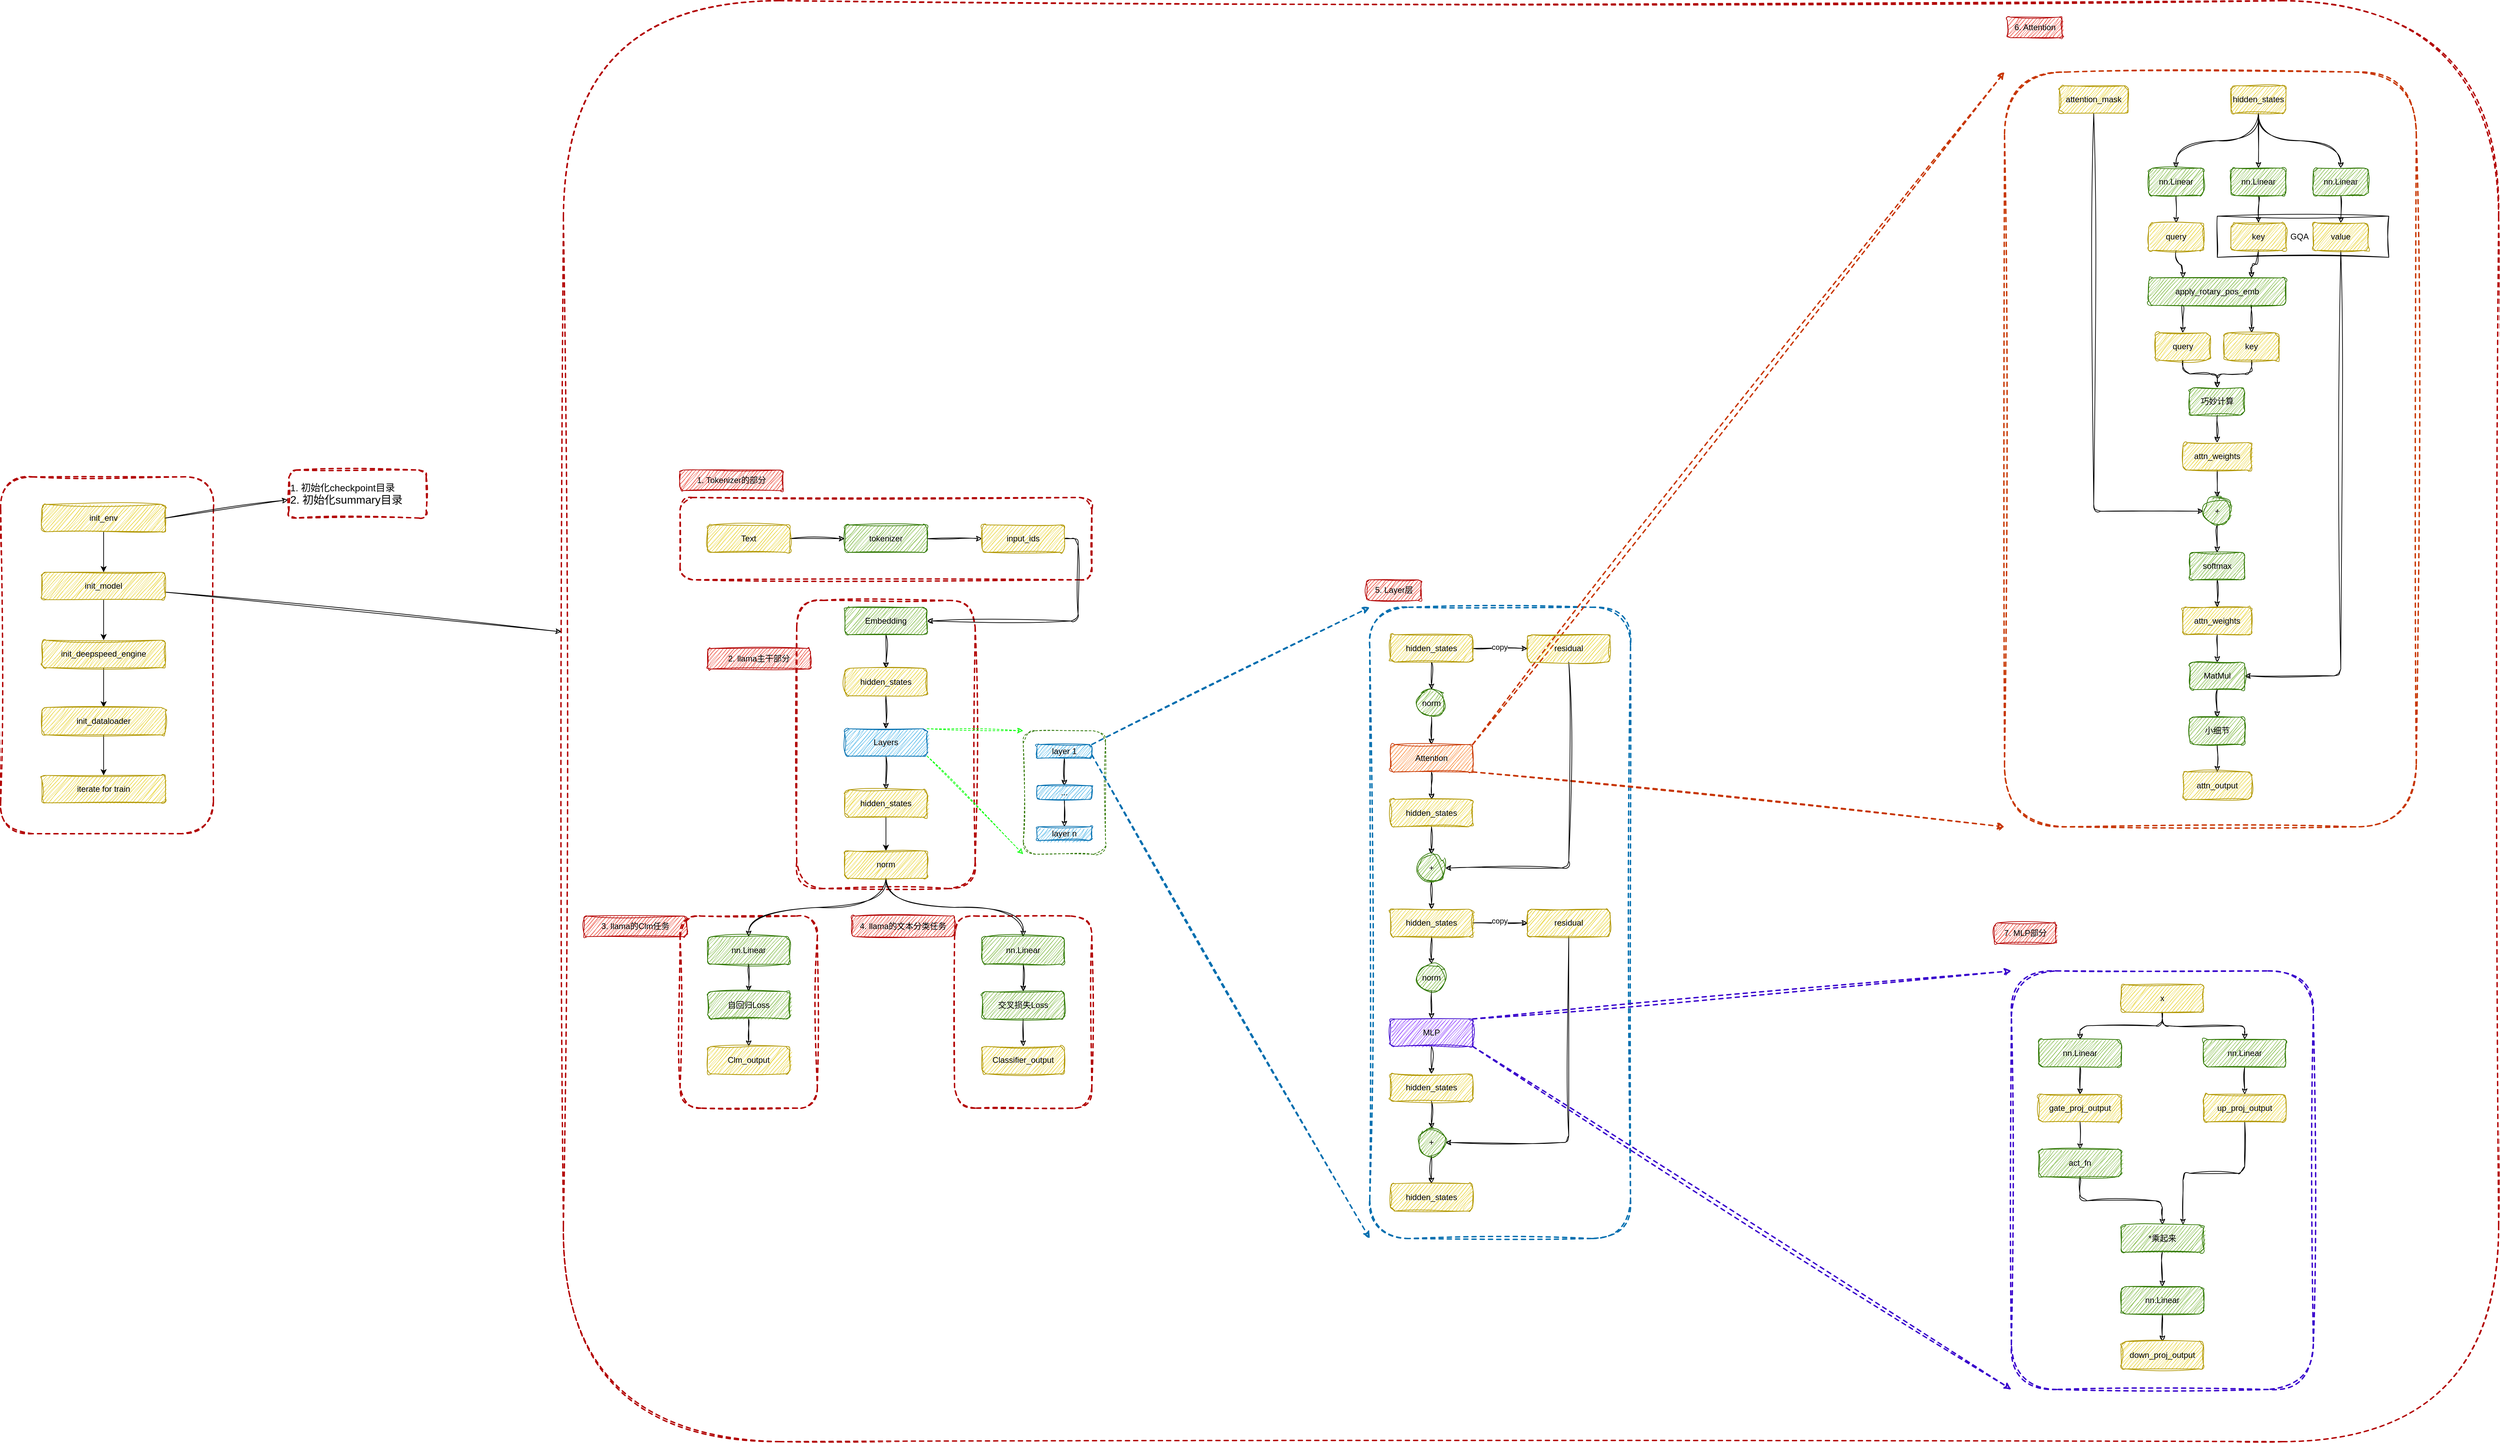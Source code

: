 <mxfile version="24.2.5" type="device">
  <diagram name="第 1 页" id="0HllcY8JEj-FbyPdQUUL">
    <mxGraphModel dx="3226" dy="1983" grid="1" gridSize="10" guides="1" tooltips="1" connect="1" arrows="1" fold="1" page="0" pageScale="1" pageWidth="1654" pageHeight="2336" background="none" math="0" shadow="0">
      <root>
        <mxCell id="0" />
        <mxCell id="1" parent="0" />
        <mxCell id="WPoMQm4U2Z7SvUOnhDvn-12" value="" style="rounded=1;whiteSpace=wrap;html=1;fillColor=none;strokeWidth=2;dashed=1;glass=0;fontColor=default;strokeColor=#B20000;sketch=1;curveFitting=1;jiggle=2;align=left;" parent="1" vertex="1">
          <mxGeometry x="-50" y="-604" width="2820" height="2100" as="geometry" />
        </mxCell>
        <mxCell id="j0x3B-yfw_-0u4evOHka-82" value="" style="rounded=1;whiteSpace=wrap;html=1;fillColor=none;strokeColor=#3700CC;fontColor=default;strokeWidth=2;dashed=1;sketch=1;curveFitting=1;jiggle=2;movable=1;resizable=1;rotatable=1;deletable=1;editable=1;locked=0;connectable=1;" parent="1" vertex="1">
          <mxGeometry x="2060" y="810" width="440" height="610" as="geometry" />
        </mxCell>
        <mxCell id="j0x3B-yfw_-0u4evOHka-54" value="" style="rounded=1;whiteSpace=wrap;html=1;fillColor=none;strokeColor=#C73500;fontColor=default;strokeWidth=2;dashed=1;sketch=1;curveFitting=1;jiggle=2;" parent="1" vertex="1">
          <mxGeometry x="2050" y="-500" width="600" height="1100" as="geometry" />
        </mxCell>
        <mxCell id="j0x3B-yfw_-0u4evOHka-1" value="" style="rounded=1;whiteSpace=wrap;html=1;fillColor=none;strokeColor=#006EAF;fontColor=default;dashed=1;strokeWidth=2;sketch=1;curveFitting=1;jiggle=2;" parent="1" vertex="1">
          <mxGeometry x="1125" y="280" width="380" height="920" as="geometry" />
        </mxCell>
        <mxCell id="fQ7oRYGEK4mnszn2L0VB-53" value="" style="rounded=1;whiteSpace=wrap;html=1;fillColor=none;fontColor=default;strokeColor=#2D7600;dashed=1;sketch=1;curveFitting=1;jiggle=2;" parent="1" vertex="1">
          <mxGeometry x="620" y="460" width="120" height="180" as="geometry" />
        </mxCell>
        <mxCell id="fQ7oRYGEK4mnszn2L0VB-41" value="" style="rounded=1;whiteSpace=wrap;html=1;fillColor=none;strokeWidth=2;dashed=1;glass=1;fontColor=default;strokeColor=#B20000;sketch=1;curveFitting=1;jiggle=2;" parent="1" vertex="1">
          <mxGeometry x="120" y="730" width="200" height="280" as="geometry" />
        </mxCell>
        <mxCell id="fQ7oRYGEK4mnszn2L0VB-42" value="" style="rounded=1;whiteSpace=wrap;html=1;fillColor=none;strokeWidth=2;dashed=1;glass=1;fontColor=default;strokeColor=#B20000;sketch=1;curveFitting=1;jiggle=2;" parent="1" vertex="1">
          <mxGeometry x="520" y="730" width="200" height="280" as="geometry" />
        </mxCell>
        <mxCell id="fQ7oRYGEK4mnszn2L0VB-18" value="" style="rounded=1;whiteSpace=wrap;html=1;fillColor=none;strokeWidth=2;dashed=1;glass=1;fontColor=default;strokeColor=#B20000;sketch=1;curveFitting=1;jiggle=2;" parent="1" vertex="1">
          <mxGeometry x="120" y="120" width="600" height="120" as="geometry" />
        </mxCell>
        <mxCell id="fQ7oRYGEK4mnszn2L0VB-40" value="" style="rounded=1;whiteSpace=wrap;html=1;fillColor=none;strokeWidth=2;dashed=1;glass=0;fontColor=default;strokeColor=#B20000;sketch=1;curveFitting=1;jiggle=2;" parent="1" vertex="1">
          <mxGeometry x="290" y="270" width="260" height="420" as="geometry" />
        </mxCell>
        <mxCell id="fQ7oRYGEK4mnszn2L0VB-6" style="edgeStyle=orthogonalEdgeStyle;rounded=1;orthogonalLoop=1;jettySize=auto;html=1;exitX=1;exitY=0.5;exitDx=0;exitDy=0;entryX=0;entryY=0.5;entryDx=0;entryDy=0;fontColor=default;sketch=1;curveFitting=1;jiggle=2;" parent="1" source="fQ7oRYGEK4mnszn2L0VB-1" target="fQ7oRYGEK4mnszn2L0VB-4" edge="1">
          <mxGeometry relative="1" as="geometry" />
        </mxCell>
        <mxCell id="fQ7oRYGEK4mnszn2L0VB-1" value="tokenizer" style="rounded=1;whiteSpace=wrap;html=1;fillColor=#60a917;fontColor=default;strokeColor=#2D7600;sketch=1;curveFitting=1;jiggle=2;" parent="1" vertex="1">
          <mxGeometry x="360" y="160" width="120" height="40" as="geometry" />
        </mxCell>
        <mxCell id="fQ7oRYGEK4mnszn2L0VB-5" style="edgeStyle=orthogonalEdgeStyle;rounded=1;orthogonalLoop=1;jettySize=auto;html=1;exitX=1;exitY=0.5;exitDx=0;exitDy=0;fontColor=default;sketch=1;curveFitting=1;jiggle=2;" parent="1" source="fQ7oRYGEK4mnszn2L0VB-3" target="fQ7oRYGEK4mnszn2L0VB-1" edge="1">
          <mxGeometry relative="1" as="geometry" />
        </mxCell>
        <mxCell id="fQ7oRYGEK4mnszn2L0VB-3" value="Text" style="rounded=1;whiteSpace=wrap;html=1;fillColor=#e3c800;fontColor=default;strokeColor=#B09500;sketch=1;curveFitting=1;jiggle=2;" parent="1" vertex="1">
          <mxGeometry x="160" y="160" width="120" height="40" as="geometry" />
        </mxCell>
        <mxCell id="fQ7oRYGEK4mnszn2L0VB-9" style="edgeStyle=orthogonalEdgeStyle;rounded=1;orthogonalLoop=1;jettySize=auto;html=1;exitX=1;exitY=0.5;exitDx=0;exitDy=0;entryX=1;entryY=0.5;entryDx=0;entryDy=0;fontColor=default;sketch=1;curveFitting=1;jiggle=2;" parent="1" source="fQ7oRYGEK4mnszn2L0VB-4" target="fQ7oRYGEK4mnszn2L0VB-8" edge="1">
          <mxGeometry relative="1" as="geometry" />
        </mxCell>
        <mxCell id="fQ7oRYGEK4mnszn2L0VB-4" value="input_ids" style="rounded=1;whiteSpace=wrap;html=1;fillColor=#e3c800;fontColor=default;strokeColor=#B09500;sketch=1;curveFitting=1;jiggle=2;" parent="1" vertex="1">
          <mxGeometry x="560" y="160" width="120" height="40" as="geometry" />
        </mxCell>
        <mxCell id="fQ7oRYGEK4mnszn2L0VB-22" style="edgeStyle=orthogonalEdgeStyle;rounded=1;orthogonalLoop=1;jettySize=auto;html=1;exitX=0.5;exitY=1;exitDx=0;exitDy=0;entryX=0.5;entryY=0;entryDx=0;entryDy=0;fontColor=default;sketch=1;curveFitting=1;jiggle=2;" parent="1" source="fQ7oRYGEK4mnszn2L0VB-8" target="fQ7oRYGEK4mnszn2L0VB-10" edge="1">
          <mxGeometry relative="1" as="geometry" />
        </mxCell>
        <mxCell id="fQ7oRYGEK4mnszn2L0VB-8" value="Embedding" style="rounded=1;whiteSpace=wrap;html=1;fillColor=#60a917;fontColor=default;strokeColor=#2D7600;sketch=1;curveFitting=1;jiggle=2;" parent="1" vertex="1">
          <mxGeometry x="360" y="280" width="120" height="40" as="geometry" />
        </mxCell>
        <mxCell id="fQ7oRYGEK4mnszn2L0VB-20" style="edgeStyle=orthogonalEdgeStyle;rounded=1;orthogonalLoop=1;jettySize=auto;html=1;exitX=0.5;exitY=1;exitDx=0;exitDy=0;entryX=0.5;entryY=0;entryDx=0;entryDy=0;fontColor=default;sketch=1;curveFitting=1;jiggle=2;" parent="1" source="fQ7oRYGEK4mnszn2L0VB-10" target="fQ7oRYGEK4mnszn2L0VB-12" edge="1">
          <mxGeometry relative="1" as="geometry" />
        </mxCell>
        <mxCell id="fQ7oRYGEK4mnszn2L0VB-10" value="hidden_states" style="rounded=1;whiteSpace=wrap;html=1;fillColor=#e3c800;fontColor=default;strokeColor=#B09500;sketch=1;curveFitting=1;jiggle=2;" parent="1" vertex="1">
          <mxGeometry x="360" y="369" width="120" height="40" as="geometry" />
        </mxCell>
        <mxCell id="fQ7oRYGEK4mnszn2L0VB-19" style="edgeStyle=orthogonalEdgeStyle;rounded=1;orthogonalLoop=1;jettySize=auto;html=1;exitX=0.5;exitY=1;exitDx=0;exitDy=0;entryX=0.5;entryY=0;entryDx=0;entryDy=0;fontColor=default;sketch=1;curveFitting=1;jiggle=2;" parent="1" source="fQ7oRYGEK4mnszn2L0VB-12" target="fQ7oRYGEK4mnszn2L0VB-14" edge="1">
          <mxGeometry relative="1" as="geometry" />
        </mxCell>
        <mxCell id="fQ7oRYGEK4mnszn2L0VB-56" style="rounded=1;orthogonalLoop=1;jettySize=auto;html=1;exitX=1;exitY=0;exitDx=0;exitDy=0;entryX=0;entryY=0;entryDx=0;entryDy=0;dashed=1;strokeColor=#00FF00;fontColor=default;sketch=1;curveFitting=1;jiggle=2;" parent="1" source="fQ7oRYGEK4mnszn2L0VB-12" target="fQ7oRYGEK4mnszn2L0VB-53" edge="1">
          <mxGeometry relative="1" as="geometry" />
        </mxCell>
        <mxCell id="fQ7oRYGEK4mnszn2L0VB-57" style="rounded=1;orthogonalLoop=1;jettySize=auto;html=1;exitX=1;exitY=1;exitDx=0;exitDy=0;entryX=0;entryY=1;entryDx=0;entryDy=0;dashed=1;strokeColor=#00FF00;fontColor=default;sketch=1;curveFitting=1;jiggle=2;" parent="1" source="fQ7oRYGEK4mnszn2L0VB-12" target="fQ7oRYGEK4mnszn2L0VB-53" edge="1">
          <mxGeometry relative="1" as="geometry" />
        </mxCell>
        <mxCell id="fQ7oRYGEK4mnszn2L0VB-12" value="Layers" style="rounded=1;whiteSpace=wrap;html=1;fillColor=#1ba1e2;fontColor=default;strokeColor=#006EAF;sketch=1;curveFitting=1;jiggle=2;" parent="1" vertex="1">
          <mxGeometry x="360" y="457" width="120" height="40" as="geometry" />
        </mxCell>
        <mxCell id="fQ7oRYGEK4mnszn2L0VB-29" style="edgeStyle=orthogonalEdgeStyle;rounded=1;orthogonalLoop=1;jettySize=auto;html=1;exitX=0.5;exitY=1;exitDx=0;exitDy=0;entryX=0.5;entryY=0;entryDx=0;entryDy=0;curved=1;fontColor=default;sketch=1;curveFitting=1;jiggle=2;" parent="1" source="WPoMQm4U2Z7SvUOnhDvn-21" target="fQ7oRYGEK4mnszn2L0VB-28" edge="1">
          <mxGeometry relative="1" as="geometry" />
        </mxCell>
        <mxCell id="fQ7oRYGEK4mnszn2L0VB-39" style="edgeStyle=orthogonalEdgeStyle;rounded=1;orthogonalLoop=1;jettySize=auto;html=1;exitX=0.5;exitY=1;exitDx=0;exitDy=0;entryX=0.5;entryY=0;entryDx=0;entryDy=0;curved=1;fontColor=default;sketch=1;curveFitting=1;jiggle=2;" parent="1" source="WPoMQm4U2Z7SvUOnhDvn-21" target="fQ7oRYGEK4mnszn2L0VB-34" edge="1">
          <mxGeometry relative="1" as="geometry" />
        </mxCell>
        <mxCell id="WPoMQm4U2Z7SvUOnhDvn-22" value="" style="edgeStyle=none;rounded=0;orthogonalLoop=1;jettySize=auto;html=1;fontFamily=Helvetica;fontSize=12;fontColor=default;" parent="1" source="fQ7oRYGEK4mnszn2L0VB-14" target="WPoMQm4U2Z7SvUOnhDvn-21" edge="1">
          <mxGeometry relative="1" as="geometry" />
        </mxCell>
        <mxCell id="fQ7oRYGEK4mnszn2L0VB-14" value="hidden_states" style="rounded=1;whiteSpace=wrap;html=1;fillColor=#e3c800;fontColor=default;strokeColor=#B09500;sketch=1;curveFitting=1;jiggle=2;" parent="1" vertex="1">
          <mxGeometry x="360" y="546" width="120" height="40" as="geometry" />
        </mxCell>
        <mxCell id="fQ7oRYGEK4mnszn2L0VB-24" value="1. Tokenizer的部分" style="text;html=1;strokeColor=#B20000;fillColor=#e51400;align=center;verticalAlign=middle;whiteSpace=wrap;rounded=1;fontColor=default;sketch=1;curveFitting=1;jiggle=2;" parent="1" vertex="1">
          <mxGeometry x="120" y="80" width="150" height="30" as="geometry" />
        </mxCell>
        <mxCell id="fQ7oRYGEK4mnszn2L0VB-25" value="2. llama主干部分" style="text;html=1;strokeColor=#B20000;fillColor=#e51400;align=center;verticalAlign=middle;whiteSpace=wrap;rounded=1;fontColor=default;sketch=1;curveFitting=1;jiggle=2;" parent="1" vertex="1">
          <mxGeometry x="160" y="340" width="150" height="30" as="geometry" />
        </mxCell>
        <mxCell id="fQ7oRYGEK4mnszn2L0VB-32" style="edgeStyle=orthogonalEdgeStyle;rounded=1;orthogonalLoop=1;jettySize=auto;html=1;exitX=0.5;exitY=1;exitDx=0;exitDy=0;entryX=0.5;entryY=0;entryDx=0;entryDy=0;fontColor=default;sketch=1;curveFitting=1;jiggle=2;" parent="1" source="fQ7oRYGEK4mnszn2L0VB-28" target="fQ7oRYGEK4mnszn2L0VB-30" edge="1">
          <mxGeometry relative="1" as="geometry" />
        </mxCell>
        <mxCell id="fQ7oRYGEK4mnszn2L0VB-28" value="nn.Linear" style="rounded=1;whiteSpace=wrap;html=1;fillColor=#60a917;fontColor=default;strokeColor=#2D7600;sketch=1;curveFitting=1;jiggle=2;" parent="1" vertex="1">
          <mxGeometry x="160" y="760" width="120" height="40" as="geometry" />
        </mxCell>
        <mxCell id="fQ7oRYGEK4mnszn2L0VB-33" style="edgeStyle=orthogonalEdgeStyle;rounded=1;orthogonalLoop=1;jettySize=auto;html=1;entryX=0.5;entryY=0;entryDx=0;entryDy=0;fontColor=default;sketch=1;curveFitting=1;jiggle=2;" parent="1" source="fQ7oRYGEK4mnszn2L0VB-30" target="fQ7oRYGEK4mnszn2L0VB-31" edge="1">
          <mxGeometry relative="1" as="geometry" />
        </mxCell>
        <mxCell id="fQ7oRYGEK4mnszn2L0VB-30" value="自回归Loss" style="rounded=1;whiteSpace=wrap;html=1;fillColor=#60a917;fontColor=default;strokeColor=#2D7600;sketch=1;curveFitting=1;jiggle=2;" parent="1" vertex="1">
          <mxGeometry x="160" y="840" width="120" height="40" as="geometry" />
        </mxCell>
        <mxCell id="fQ7oRYGEK4mnszn2L0VB-31" value="Clm_output" style="rounded=1;whiteSpace=wrap;html=1;fillColor=#e3c800;fontColor=default;strokeColor=#B09500;sketch=1;curveFitting=1;jiggle=2;" parent="1" vertex="1">
          <mxGeometry x="160" y="920" width="120" height="40" as="geometry" />
        </mxCell>
        <mxCell id="fQ7oRYGEK4mnszn2L0VB-37" style="edgeStyle=orthogonalEdgeStyle;rounded=1;orthogonalLoop=1;jettySize=auto;html=1;exitX=0.5;exitY=1;exitDx=0;exitDy=0;entryX=0.5;entryY=0;entryDx=0;entryDy=0;fontColor=default;sketch=1;curveFitting=1;jiggle=2;" parent="1" source="fQ7oRYGEK4mnszn2L0VB-34" target="fQ7oRYGEK4mnszn2L0VB-35" edge="1">
          <mxGeometry relative="1" as="geometry" />
        </mxCell>
        <mxCell id="fQ7oRYGEK4mnszn2L0VB-34" value="nn.Linear" style="rounded=1;whiteSpace=wrap;html=1;fillColor=#60a917;fontColor=default;strokeColor=#2D7600;sketch=1;curveFitting=1;jiggle=2;" parent="1" vertex="1">
          <mxGeometry x="560" y="760" width="120" height="40" as="geometry" />
        </mxCell>
        <mxCell id="fQ7oRYGEK4mnszn2L0VB-38" style="edgeStyle=orthogonalEdgeStyle;rounded=1;orthogonalLoop=1;jettySize=auto;html=1;exitX=0.5;exitY=1;exitDx=0;exitDy=0;entryX=0.5;entryY=0;entryDx=0;entryDy=0;fontColor=default;sketch=1;curveFitting=1;jiggle=2;" parent="1" source="fQ7oRYGEK4mnszn2L0VB-35" target="fQ7oRYGEK4mnszn2L0VB-36" edge="1">
          <mxGeometry relative="1" as="geometry" />
        </mxCell>
        <mxCell id="fQ7oRYGEK4mnszn2L0VB-35" value="交叉损失Loss" style="rounded=1;whiteSpace=wrap;html=1;fillColor=#60a917;fontColor=default;strokeColor=#2D7600;sketch=1;curveFitting=1;jiggle=2;" parent="1" vertex="1">
          <mxGeometry x="560" y="840" width="120" height="40" as="geometry" />
        </mxCell>
        <mxCell id="fQ7oRYGEK4mnszn2L0VB-36" value="Classifier_output" style="rounded=1;whiteSpace=wrap;html=1;fillColor=#e3c800;fontColor=default;strokeColor=#B09500;sketch=1;curveFitting=1;jiggle=2;" parent="1" vertex="1">
          <mxGeometry x="560" y="920" width="120" height="40" as="geometry" />
        </mxCell>
        <mxCell id="fQ7oRYGEK4mnszn2L0VB-45" value="3. llama的Clm任务" style="text;html=1;strokeColor=#B20000;fillColor=#e51400;align=center;verticalAlign=middle;whiteSpace=wrap;rounded=1;fontColor=default;sketch=1;curveFitting=1;jiggle=2;" parent="1" vertex="1">
          <mxGeometry x="-20" y="730" width="150" height="30" as="geometry" />
        </mxCell>
        <mxCell id="fQ7oRYGEK4mnszn2L0VB-46" value="4. llama的文本分类任务" style="text;html=1;strokeColor=#B20000;fillColor=#e51400;align=center;verticalAlign=middle;whiteSpace=wrap;rounded=1;fontColor=default;sketch=1;curveFitting=1;jiggle=2;" parent="1" vertex="1">
          <mxGeometry x="370" y="730" width="150" height="30" as="geometry" />
        </mxCell>
        <mxCell id="fQ7oRYGEK4mnszn2L0VB-51" style="edgeStyle=orthogonalEdgeStyle;rounded=1;orthogonalLoop=1;jettySize=auto;html=1;exitX=0.5;exitY=1;exitDx=0;exitDy=0;entryX=0.5;entryY=0;entryDx=0;entryDy=0;fontColor=default;sketch=1;curveFitting=1;jiggle=2;" parent="1" source="fQ7oRYGEK4mnszn2L0VB-47" target="fQ7oRYGEK4mnszn2L0VB-48" edge="1">
          <mxGeometry relative="1" as="geometry" />
        </mxCell>
        <mxCell id="j0x3B-yfw_-0u4evOHka-2" style="rounded=1;orthogonalLoop=1;jettySize=auto;html=1;exitX=1;exitY=0;exitDx=0;exitDy=0;entryX=0;entryY=0;entryDx=0;entryDy=0;fillColor=#1ba1e2;strokeColor=#006EAF;dashed=1;strokeWidth=2;fontColor=default;sketch=1;curveFitting=1;jiggle=2;" parent="1" source="fQ7oRYGEK4mnszn2L0VB-47" target="j0x3B-yfw_-0u4evOHka-1" edge="1">
          <mxGeometry relative="1" as="geometry" />
        </mxCell>
        <mxCell id="j0x3B-yfw_-0u4evOHka-3" style="rounded=1;orthogonalLoop=1;jettySize=auto;html=1;exitX=1;exitY=0.75;exitDx=0;exitDy=0;entryX=0;entryY=1;entryDx=0;entryDy=0;dashed=1;strokeWidth=2;fillColor=#1ba1e2;strokeColor=#006EAF;fontColor=default;sketch=1;curveFitting=1;jiggle=2;" parent="1" source="fQ7oRYGEK4mnszn2L0VB-47" target="j0x3B-yfw_-0u4evOHka-1" edge="1">
          <mxGeometry relative="1" as="geometry" />
        </mxCell>
        <mxCell id="fQ7oRYGEK4mnszn2L0VB-47" value="layer 1" style="rounded=1;whiteSpace=wrap;html=1;fillColor=#1ba1e2;fontColor=default;strokeColor=#006EAF;sketch=1;curveFitting=1;jiggle=2;" parent="1" vertex="1">
          <mxGeometry x="640" y="480" width="80" height="20" as="geometry" />
        </mxCell>
        <mxCell id="fQ7oRYGEK4mnszn2L0VB-52" style="edgeStyle=orthogonalEdgeStyle;rounded=1;orthogonalLoop=1;jettySize=auto;html=1;exitX=0.5;exitY=1;exitDx=0;exitDy=0;fontColor=default;sketch=1;curveFitting=1;jiggle=2;" parent="1" source="fQ7oRYGEK4mnszn2L0VB-48" target="fQ7oRYGEK4mnszn2L0VB-49" edge="1">
          <mxGeometry relative="1" as="geometry" />
        </mxCell>
        <mxCell id="fQ7oRYGEK4mnszn2L0VB-48" value="..." style="rounded=1;whiteSpace=wrap;html=1;fillColor=#1ba1e2;fontColor=default;strokeColor=#006EAF;sketch=1;curveFitting=1;jiggle=2;" parent="1" vertex="1">
          <mxGeometry x="640" y="540" width="80" height="20" as="geometry" />
        </mxCell>
        <mxCell id="fQ7oRYGEK4mnszn2L0VB-49" value="layer n" style="rounded=1;whiteSpace=wrap;html=1;fillColor=#1ba1e2;fontColor=default;strokeColor=#006EAF;sketch=1;curveFitting=1;jiggle=2;" parent="1" vertex="1">
          <mxGeometry x="640" y="600" width="80" height="20" as="geometry" />
        </mxCell>
        <mxCell id="fQ7oRYGEK4mnszn2L0VB-90" style="edgeStyle=orthogonalEdgeStyle;rounded=1;orthogonalLoop=1;jettySize=auto;html=1;exitX=0.5;exitY=1;exitDx=0;exitDy=0;entryX=0.5;entryY=0;entryDx=0;entryDy=0;fontColor=default;sketch=1;curveFitting=1;jiggle=2;" parent="1" source="fQ7oRYGEK4mnszn2L0VB-60" target="fQ7oRYGEK4mnszn2L0VB-61" edge="1">
          <mxGeometry relative="1" as="geometry" />
        </mxCell>
        <mxCell id="fQ7oRYGEK4mnszn2L0VB-60" value="norm" style="ellipse;whiteSpace=wrap;html=1;aspect=fixed;fillColor=#60a917;fontColor=default;strokeColor=#2D7600;rounded=1;sketch=1;curveFitting=1;jiggle=2;" parent="1" vertex="1">
          <mxGeometry x="1195" y="400" width="40" height="40" as="geometry" />
        </mxCell>
        <mxCell id="fQ7oRYGEK4mnszn2L0VB-85" style="edgeStyle=orthogonalEdgeStyle;rounded=1;orthogonalLoop=1;jettySize=auto;html=1;exitX=0.5;exitY=1;exitDx=0;exitDy=0;entryX=0.5;entryY=0;entryDx=0;entryDy=0;fontColor=default;sketch=1;curveFitting=1;jiggle=2;" parent="1" source="fQ7oRYGEK4mnszn2L0VB-61" target="fQ7oRYGEK4mnszn2L0VB-63" edge="1">
          <mxGeometry relative="1" as="geometry" />
        </mxCell>
        <mxCell id="j0x3B-yfw_-0u4evOHka-56" style="rounded=1;orthogonalLoop=1;jettySize=auto;html=1;exitX=1;exitY=0;exitDx=0;exitDy=0;entryX=0;entryY=0;entryDx=0;entryDy=0;dashed=1;strokeWidth=2;fillColor=#fa6800;strokeColor=#C73500;sketch=1;curveFitting=1;jiggle=2;fontColor=default;" parent="1" source="fQ7oRYGEK4mnszn2L0VB-61" target="j0x3B-yfw_-0u4evOHka-54" edge="1">
          <mxGeometry relative="1" as="geometry" />
        </mxCell>
        <mxCell id="j0x3B-yfw_-0u4evOHka-57" style="rounded=1;orthogonalLoop=1;jettySize=auto;html=1;exitX=1;exitY=1;exitDx=0;exitDy=0;entryX=0;entryY=1;entryDx=0;entryDy=0;fillColor=#fa6800;strokeColor=#C73500;dashed=1;strokeWidth=2;fontColor=default;sketch=1;curveFitting=1;jiggle=2;" parent="1" source="fQ7oRYGEK4mnszn2L0VB-61" target="j0x3B-yfw_-0u4evOHka-54" edge="1">
          <mxGeometry relative="1" as="geometry" />
        </mxCell>
        <mxCell id="fQ7oRYGEK4mnszn2L0VB-61" value="Attention" style="rounded=1;whiteSpace=wrap;html=1;fillColor=#fa6800;strokeColor=#C73500;fontColor=default;sketch=1;curveFitting=1;jiggle=2;" parent="1" vertex="1">
          <mxGeometry x="1155" y="480" width="120" height="40" as="geometry" />
        </mxCell>
        <mxCell id="fQ7oRYGEK4mnszn2L0VB-64" style="edgeStyle=orthogonalEdgeStyle;rounded=1;orthogonalLoop=1;jettySize=auto;html=1;exitX=0.5;exitY=1;exitDx=0;exitDy=0;entryX=0.5;entryY=0;entryDx=0;entryDy=0;fontColor=default;sketch=1;curveFitting=1;jiggle=2;" parent="1" source="fQ7oRYGEK4mnszn2L0VB-62" target="fQ7oRYGEK4mnszn2L0VB-60" edge="1">
          <mxGeometry relative="1" as="geometry" />
        </mxCell>
        <mxCell id="fQ7oRYGEK4mnszn2L0VB-88" style="edgeStyle=orthogonalEdgeStyle;rounded=1;orthogonalLoop=1;jettySize=auto;html=1;exitX=1;exitY=0.5;exitDx=0;exitDy=0;entryX=0;entryY=0.5;entryDx=0;entryDy=0;fontColor=default;sketch=1;curveFitting=1;jiggle=2;" parent="1" source="fQ7oRYGEK4mnszn2L0VB-62" target="fQ7oRYGEK4mnszn2L0VB-75" edge="1">
          <mxGeometry relative="1" as="geometry" />
        </mxCell>
        <mxCell id="fQ7oRYGEK4mnszn2L0VB-106" value="copy" style="edgeLabel;html=1;align=center;verticalAlign=middle;resizable=0;points=[];rounded=1;fontColor=default;sketch=1;curveFitting=1;jiggle=2;" parent="fQ7oRYGEK4mnszn2L0VB-88" vertex="1" connectable="0">
          <mxGeometry x="-0.021" y="2" relative="1" as="geometry">
            <mxPoint as="offset" />
          </mxGeometry>
        </mxCell>
        <mxCell id="fQ7oRYGEK4mnszn2L0VB-62" value="hidden_states" style="rounded=1;whiteSpace=wrap;html=1;fillColor=#e3c800;fontColor=default;strokeColor=#B09500;sketch=1;curveFitting=1;jiggle=2;" parent="1" vertex="1">
          <mxGeometry x="1155" y="320" width="120" height="40" as="geometry" />
        </mxCell>
        <mxCell id="fQ7oRYGEK4mnszn2L0VB-79" style="edgeStyle=orthogonalEdgeStyle;rounded=1;orthogonalLoop=1;jettySize=auto;html=1;exitX=0.5;exitY=1;exitDx=0;exitDy=0;entryX=0.5;entryY=0;entryDx=0;entryDy=0;fontColor=default;sketch=1;curveFitting=1;jiggle=2;" parent="1" source="fQ7oRYGEK4mnszn2L0VB-63" target="fQ7oRYGEK4mnszn2L0VB-78" edge="1">
          <mxGeometry relative="1" as="geometry" />
        </mxCell>
        <mxCell id="fQ7oRYGEK4mnszn2L0VB-63" value="hidden_states" style="rounded=1;whiteSpace=wrap;html=1;fillColor=#e3c800;fontColor=default;strokeColor=#B09500;sketch=1;curveFitting=1;jiggle=2;" parent="1" vertex="1">
          <mxGeometry x="1155" y="560" width="120" height="40" as="geometry" />
        </mxCell>
        <mxCell id="fQ7oRYGEK4mnszn2L0VB-89" style="edgeStyle=orthogonalEdgeStyle;rounded=1;orthogonalLoop=1;jettySize=auto;html=1;exitX=0.5;exitY=1;exitDx=0;exitDy=0;entryX=1;entryY=0.5;entryDx=0;entryDy=0;fontColor=default;sketch=1;curveFitting=1;jiggle=2;" parent="1" source="fQ7oRYGEK4mnszn2L0VB-75" target="fQ7oRYGEK4mnszn2L0VB-78" edge="1">
          <mxGeometry relative="1" as="geometry" />
        </mxCell>
        <mxCell id="fQ7oRYGEK4mnszn2L0VB-75" value="residual" style="rounded=1;whiteSpace=wrap;html=1;fillColor=#e3c800;fontColor=default;strokeColor=#B09500;sketch=1;curveFitting=1;jiggle=2;" parent="1" vertex="1">
          <mxGeometry x="1355" y="320" width="120" height="40" as="geometry" />
        </mxCell>
        <mxCell id="fQ7oRYGEK4mnszn2L0VB-92" style="edgeStyle=orthogonalEdgeStyle;rounded=1;orthogonalLoop=1;jettySize=auto;html=1;exitX=1;exitY=0.5;exitDx=0;exitDy=0;entryX=0;entryY=0.5;entryDx=0;entryDy=0;fontColor=default;sketch=1;curveFitting=1;jiggle=2;" parent="1" source="fQ7oRYGEK4mnszn2L0VB-77" target="fQ7oRYGEK4mnszn2L0VB-91" edge="1">
          <mxGeometry relative="1" as="geometry" />
        </mxCell>
        <mxCell id="fQ7oRYGEK4mnszn2L0VB-105" value="copy" style="edgeLabel;html=1;align=center;verticalAlign=middle;resizable=0;points=[];rounded=1;fontColor=default;sketch=1;curveFitting=1;jiggle=2;" parent="fQ7oRYGEK4mnszn2L0VB-92" vertex="1" connectable="0">
          <mxGeometry x="-0.021" y="3" relative="1" as="geometry">
            <mxPoint as="offset" />
          </mxGeometry>
        </mxCell>
        <mxCell id="fQ7oRYGEK4mnszn2L0VB-97" style="edgeStyle=orthogonalEdgeStyle;rounded=1;orthogonalLoop=1;jettySize=auto;html=1;exitX=0.5;exitY=1;exitDx=0;exitDy=0;entryX=0.5;entryY=0;entryDx=0;entryDy=0;fontColor=default;sketch=1;curveFitting=1;jiggle=2;" parent="1" source="fQ7oRYGEK4mnszn2L0VB-77" target="fQ7oRYGEK4mnszn2L0VB-95" edge="1">
          <mxGeometry relative="1" as="geometry" />
        </mxCell>
        <mxCell id="fQ7oRYGEK4mnszn2L0VB-77" value="hidden_states" style="rounded=1;whiteSpace=wrap;html=1;fillColor=#e3c800;fontColor=default;strokeColor=#B09500;sketch=1;curveFitting=1;jiggle=2;" parent="1" vertex="1">
          <mxGeometry x="1155" y="720" width="120" height="40" as="geometry" />
        </mxCell>
        <mxCell id="fQ7oRYGEK4mnszn2L0VB-81" style="edgeStyle=orthogonalEdgeStyle;rounded=1;orthogonalLoop=1;jettySize=auto;html=1;exitX=0.5;exitY=1;exitDx=0;exitDy=0;entryX=0.5;entryY=0;entryDx=0;entryDy=0;fontColor=default;sketch=1;curveFitting=1;jiggle=2;" parent="1" source="fQ7oRYGEK4mnszn2L0VB-78" target="fQ7oRYGEK4mnszn2L0VB-77" edge="1">
          <mxGeometry relative="1" as="geometry" />
        </mxCell>
        <mxCell id="fQ7oRYGEK4mnszn2L0VB-78" value="+" style="ellipse;whiteSpace=wrap;html=1;aspect=fixed;fillColor=#60a917;fontColor=default;strokeColor=#2D7600;rounded=1;sketch=1;curveFitting=1;jiggle=2;" parent="1" vertex="1">
          <mxGeometry x="1195" y="640" width="40" height="40" as="geometry" />
        </mxCell>
        <mxCell id="fQ7oRYGEK4mnszn2L0VB-102" style="edgeStyle=orthogonalEdgeStyle;rounded=1;orthogonalLoop=1;jettySize=auto;html=1;exitX=0.5;exitY=1;exitDx=0;exitDy=0;entryX=1;entryY=0.5;entryDx=0;entryDy=0;fontColor=default;sketch=1;curveFitting=1;jiggle=2;" parent="1" source="fQ7oRYGEK4mnszn2L0VB-91" target="fQ7oRYGEK4mnszn2L0VB-100" edge="1">
          <mxGeometry relative="1" as="geometry" />
        </mxCell>
        <mxCell id="fQ7oRYGEK4mnszn2L0VB-91" value="residual" style="rounded=1;whiteSpace=wrap;html=1;fillColor=#e3c800;fontColor=default;strokeColor=#B09500;sketch=1;curveFitting=1;jiggle=2;" parent="1" vertex="1">
          <mxGeometry x="1355" y="720" width="120" height="40" as="geometry" />
        </mxCell>
        <mxCell id="fQ7oRYGEK4mnszn2L0VB-94" style="edgeStyle=orthogonalEdgeStyle;rounded=1;orthogonalLoop=1;jettySize=auto;html=1;exitX=0.5;exitY=1;exitDx=0;exitDy=0;entryX=0.5;entryY=0;entryDx=0;entryDy=0;fontColor=default;sketch=1;curveFitting=1;jiggle=2;" parent="1" source="fQ7oRYGEK4mnszn2L0VB-95" target="fQ7oRYGEK4mnszn2L0VB-96" edge="1">
          <mxGeometry relative="1" as="geometry" />
        </mxCell>
        <mxCell id="fQ7oRYGEK4mnszn2L0VB-95" value="norm" style="ellipse;whiteSpace=wrap;html=1;aspect=fixed;fillColor=#60a917;fontColor=default;strokeColor=#2D7600;rounded=1;sketch=1;curveFitting=1;jiggle=2;" parent="1" vertex="1">
          <mxGeometry x="1195" y="800" width="40" height="40" as="geometry" />
        </mxCell>
        <mxCell id="fQ7oRYGEK4mnszn2L0VB-99" style="edgeStyle=orthogonalEdgeStyle;rounded=1;orthogonalLoop=1;jettySize=auto;html=1;exitX=0.5;exitY=1;exitDx=0;exitDy=0;entryX=0.5;entryY=0;entryDx=0;entryDy=0;fontColor=default;sketch=1;curveFitting=1;jiggle=2;" parent="1" source="fQ7oRYGEK4mnszn2L0VB-96" target="fQ7oRYGEK4mnszn2L0VB-98" edge="1">
          <mxGeometry relative="1" as="geometry" />
        </mxCell>
        <mxCell id="j0x3B-yfw_-0u4evOHka-83" style="rounded=1;orthogonalLoop=1;jettySize=auto;html=1;exitX=1;exitY=0;exitDx=0;exitDy=0;entryX=0;entryY=0;entryDx=0;entryDy=0;fillColor=#6a00ff;strokeColor=#3700CC;dashed=1;strokeWidth=2;fontColor=default;sketch=1;curveFitting=1;jiggle=2;" parent="1" source="fQ7oRYGEK4mnszn2L0VB-96" target="j0x3B-yfw_-0u4evOHka-82" edge="1">
          <mxGeometry relative="1" as="geometry" />
        </mxCell>
        <mxCell id="j0x3B-yfw_-0u4evOHka-84" style="rounded=1;orthogonalLoop=1;jettySize=auto;html=1;exitX=1;exitY=1;exitDx=0;exitDy=0;entryX=0;entryY=1;entryDx=0;entryDy=0;fillColor=#6a00ff;strokeColor=#3700CC;strokeWidth=2;dashed=1;fontColor=default;sketch=1;curveFitting=1;jiggle=2;" parent="1" source="fQ7oRYGEK4mnszn2L0VB-96" target="j0x3B-yfw_-0u4evOHka-82" edge="1">
          <mxGeometry relative="1" as="geometry" />
        </mxCell>
        <mxCell id="fQ7oRYGEK4mnszn2L0VB-96" value="MLP" style="rounded=1;whiteSpace=wrap;html=1;fillColor=#6a00ff;strokeColor=#3700CC;fontColor=default;sketch=1;curveFitting=1;jiggle=2;" parent="1" vertex="1">
          <mxGeometry x="1155" y="880" width="120" height="40" as="geometry" />
        </mxCell>
        <mxCell id="fQ7oRYGEK4mnszn2L0VB-101" style="edgeStyle=orthogonalEdgeStyle;rounded=1;orthogonalLoop=1;jettySize=auto;html=1;exitX=0.5;exitY=1;exitDx=0;exitDy=0;fontColor=default;sketch=1;curveFitting=1;jiggle=2;" parent="1" source="fQ7oRYGEK4mnszn2L0VB-98" target="fQ7oRYGEK4mnszn2L0VB-100" edge="1">
          <mxGeometry relative="1" as="geometry" />
        </mxCell>
        <mxCell id="fQ7oRYGEK4mnszn2L0VB-98" value="hidden_states" style="rounded=1;whiteSpace=wrap;html=1;fillColor=#e3c800;fontColor=default;strokeColor=#B09500;sketch=1;curveFitting=1;jiggle=2;" parent="1" vertex="1">
          <mxGeometry x="1155" y="960" width="120" height="40" as="geometry" />
        </mxCell>
        <mxCell id="fQ7oRYGEK4mnszn2L0VB-104" style="edgeStyle=orthogonalEdgeStyle;rounded=1;orthogonalLoop=1;jettySize=auto;html=1;exitX=0.5;exitY=1;exitDx=0;exitDy=0;entryX=0.5;entryY=0;entryDx=0;entryDy=0;fontColor=default;sketch=1;curveFitting=1;jiggle=2;" parent="1" source="fQ7oRYGEK4mnszn2L0VB-100" target="fQ7oRYGEK4mnszn2L0VB-103" edge="1">
          <mxGeometry relative="1" as="geometry" />
        </mxCell>
        <mxCell id="fQ7oRYGEK4mnszn2L0VB-100" value="+" style="ellipse;whiteSpace=wrap;html=1;aspect=fixed;fillColor=#60a917;fontColor=default;strokeColor=#2D7600;rounded=1;sketch=1;curveFitting=1;jiggle=2;" parent="1" vertex="1">
          <mxGeometry x="1195" y="1040" width="40" height="40" as="geometry" />
        </mxCell>
        <mxCell id="fQ7oRYGEK4mnszn2L0VB-103" value="hidden_states" style="rounded=1;whiteSpace=wrap;html=1;fillColor=#e3c800;fontColor=default;strokeColor=#B09500;sketch=1;curveFitting=1;jiggle=2;" parent="1" vertex="1">
          <mxGeometry x="1155" y="1120" width="120" height="40" as="geometry" />
        </mxCell>
        <mxCell id="j0x3B-yfw_-0u4evOHka-9" style="edgeStyle=orthogonalEdgeStyle;rounded=1;orthogonalLoop=1;jettySize=auto;html=1;exitX=0.5;exitY=1;exitDx=0;exitDy=0;entryX=0.5;entryY=0;entryDx=0;entryDy=0;curved=1;fontColor=default;sketch=1;curveFitting=1;jiggle=2;" parent="1" source="j0x3B-yfw_-0u4evOHka-4" target="j0x3B-yfw_-0u4evOHka-6" edge="1">
          <mxGeometry relative="1" as="geometry" />
        </mxCell>
        <mxCell id="j0x3B-yfw_-0u4evOHka-10" style="edgeStyle=orthogonalEdgeStyle;rounded=1;orthogonalLoop=1;jettySize=auto;html=1;exitX=0.5;exitY=1;exitDx=0;exitDy=0;entryX=0.5;entryY=0;entryDx=0;entryDy=0;fontColor=default;sketch=1;curveFitting=1;jiggle=2;" parent="1" source="j0x3B-yfw_-0u4evOHka-4" target="j0x3B-yfw_-0u4evOHka-7" edge="1">
          <mxGeometry relative="1" as="geometry" />
        </mxCell>
        <mxCell id="j0x3B-yfw_-0u4evOHka-11" style="edgeStyle=orthogonalEdgeStyle;rounded=1;orthogonalLoop=1;jettySize=auto;html=1;exitX=0.5;exitY=1;exitDx=0;exitDy=0;entryX=0.5;entryY=0;entryDx=0;entryDy=0;curved=1;fontColor=default;sketch=1;curveFitting=1;jiggle=2;" parent="1" source="j0x3B-yfw_-0u4evOHka-4" target="j0x3B-yfw_-0u4evOHka-8" edge="1">
          <mxGeometry relative="1" as="geometry" />
        </mxCell>
        <mxCell id="j0x3B-yfw_-0u4evOHka-4" value="hidden_states" style="rounded=1;whiteSpace=wrap;html=1;fillColor=#e3c800;fontColor=default;strokeColor=#B09500;sketch=1;curveFitting=1;jiggle=2;" parent="1" vertex="1">
          <mxGeometry x="2380" y="-480" width="80" height="40" as="geometry" />
        </mxCell>
        <mxCell id="j0x3B-yfw_-0u4evOHka-5" value="5. Layer层" style="text;html=1;align=center;verticalAlign=middle;resizable=0;points=[];autosize=1;strokeColor=#B20000;fillColor=#e51400;fontColor=default;rounded=1;sketch=1;curveFitting=1;jiggle=2;" parent="1" vertex="1">
          <mxGeometry x="1120" y="240" width="80" height="30" as="geometry" />
        </mxCell>
        <mxCell id="j0x3B-yfw_-0u4evOHka-15" style="edgeStyle=orthogonalEdgeStyle;rounded=1;orthogonalLoop=1;jettySize=auto;html=1;exitX=0.5;exitY=1;exitDx=0;exitDy=0;entryX=0.5;entryY=0;entryDx=0;entryDy=0;fontColor=default;sketch=1;curveFitting=1;jiggle=2;" parent="1" source="j0x3B-yfw_-0u4evOHka-6" target="j0x3B-yfw_-0u4evOHka-12" edge="1">
          <mxGeometry relative="1" as="geometry" />
        </mxCell>
        <mxCell id="j0x3B-yfw_-0u4evOHka-6" value="nn.Linear" style="rounded=1;whiteSpace=wrap;html=1;fillColor=#60a917;fontColor=default;strokeColor=#2D7600;sketch=1;curveFitting=1;jiggle=2;" parent="1" vertex="1">
          <mxGeometry x="2260" y="-360" width="80" height="40" as="geometry" />
        </mxCell>
        <mxCell id="j0x3B-yfw_-0u4evOHka-16" style="edgeStyle=orthogonalEdgeStyle;rounded=1;orthogonalLoop=1;jettySize=auto;html=1;exitX=0.5;exitY=1;exitDx=0;exitDy=0;fontColor=default;sketch=1;curveFitting=1;jiggle=2;" parent="1" source="j0x3B-yfw_-0u4evOHka-7" target="j0x3B-yfw_-0u4evOHka-13" edge="1">
          <mxGeometry relative="1" as="geometry" />
        </mxCell>
        <mxCell id="j0x3B-yfw_-0u4evOHka-7" value="nn.Linear" style="rounded=1;whiteSpace=wrap;html=1;fillColor=#60a917;fontColor=default;strokeColor=#2D7600;sketch=1;curveFitting=1;jiggle=2;" parent="1" vertex="1">
          <mxGeometry x="2380" y="-360" width="80" height="40" as="geometry" />
        </mxCell>
        <mxCell id="j0x3B-yfw_-0u4evOHka-17" style="edgeStyle=orthogonalEdgeStyle;rounded=1;orthogonalLoop=1;jettySize=auto;html=1;exitX=0.5;exitY=1;exitDx=0;exitDy=0;fontColor=default;sketch=1;curveFitting=1;jiggle=2;" parent="1" source="j0x3B-yfw_-0u4evOHka-8" target="j0x3B-yfw_-0u4evOHka-14" edge="1">
          <mxGeometry relative="1" as="geometry" />
        </mxCell>
        <mxCell id="j0x3B-yfw_-0u4evOHka-8" value="nn.Linear" style="rounded=1;whiteSpace=wrap;html=1;fillColor=#60a917;fontColor=default;strokeColor=#2D7600;sketch=1;curveFitting=1;jiggle=2;" parent="1" vertex="1">
          <mxGeometry x="2500" y="-360" width="80" height="40" as="geometry" />
        </mxCell>
        <mxCell id="j0x3B-yfw_-0u4evOHka-22" style="edgeStyle=orthogonalEdgeStyle;rounded=1;orthogonalLoop=1;jettySize=auto;html=1;exitX=0.5;exitY=1;exitDx=0;exitDy=0;entryX=0.25;entryY=0;entryDx=0;entryDy=0;curved=1;fontColor=default;sketch=1;curveFitting=1;jiggle=2;" parent="1" source="j0x3B-yfw_-0u4evOHka-12" target="j0x3B-yfw_-0u4evOHka-18" edge="1">
          <mxGeometry relative="1" as="geometry" />
        </mxCell>
        <mxCell id="j0x3B-yfw_-0u4evOHka-12" value="query" style="rounded=1;whiteSpace=wrap;html=1;fillColor=#e3c800;fontColor=default;strokeColor=#B09500;sketch=1;curveFitting=1;jiggle=2;" parent="1" vertex="1">
          <mxGeometry x="2260" y="-280" width="80" height="40" as="geometry" />
        </mxCell>
        <mxCell id="j0x3B-yfw_-0u4evOHka-21" style="edgeStyle=orthogonalEdgeStyle;rounded=1;orthogonalLoop=1;jettySize=auto;html=1;exitX=0.5;exitY=1;exitDx=0;exitDy=0;entryX=0.75;entryY=0;entryDx=0;entryDy=0;curved=1;fontColor=default;sketch=1;curveFitting=1;jiggle=2;" parent="1" source="j0x3B-yfw_-0u4evOHka-13" target="j0x3B-yfw_-0u4evOHka-18" edge="1">
          <mxGeometry relative="1" as="geometry" />
        </mxCell>
        <mxCell id="j0x3B-yfw_-0u4evOHka-13" value="key" style="rounded=1;whiteSpace=wrap;html=1;fillColor=#e3c800;fontColor=default;strokeColor=#B09500;sketch=1;curveFitting=1;jiggle=2;" parent="1" vertex="1">
          <mxGeometry x="2380" y="-280" width="80" height="40" as="geometry" />
        </mxCell>
        <mxCell id="j0x3B-yfw_-0u4evOHka-48" style="edgeStyle=orthogonalEdgeStyle;rounded=1;orthogonalLoop=1;jettySize=auto;html=1;exitX=0.5;exitY=1;exitDx=0;exitDy=0;entryX=1;entryY=0.5;entryDx=0;entryDy=0;fontColor=default;sketch=1;curveFitting=1;jiggle=2;" parent="1" source="j0x3B-yfw_-0u4evOHka-14" target="j0x3B-yfw_-0u4evOHka-46" edge="1">
          <mxGeometry relative="1" as="geometry" />
        </mxCell>
        <mxCell id="j0x3B-yfw_-0u4evOHka-14" value="value" style="rounded=1;whiteSpace=wrap;html=1;fillColor=#e3c800;fontColor=default;strokeColor=#B09500;sketch=1;curveFitting=1;jiggle=2;" parent="1" vertex="1">
          <mxGeometry x="2500" y="-280" width="80" height="40" as="geometry" />
        </mxCell>
        <mxCell id="j0x3B-yfw_-0u4evOHka-23" style="edgeStyle=orthogonalEdgeStyle;rounded=1;orthogonalLoop=1;jettySize=auto;html=1;exitX=0.25;exitY=1;exitDx=0;exitDy=0;entryX=0.5;entryY=0;entryDx=0;entryDy=0;curved=1;fontColor=default;sketch=1;curveFitting=1;jiggle=2;" parent="1" source="j0x3B-yfw_-0u4evOHka-18" target="j0x3B-yfw_-0u4evOHka-19" edge="1">
          <mxGeometry relative="1" as="geometry" />
        </mxCell>
        <mxCell id="j0x3B-yfw_-0u4evOHka-24" style="edgeStyle=orthogonalEdgeStyle;rounded=1;orthogonalLoop=1;jettySize=auto;html=1;exitX=0.75;exitY=1;exitDx=0;exitDy=0;entryX=0.5;entryY=0;entryDx=0;entryDy=0;curved=1;fontColor=default;sketch=1;curveFitting=1;jiggle=2;" parent="1" source="j0x3B-yfw_-0u4evOHka-18" target="j0x3B-yfw_-0u4evOHka-20" edge="1">
          <mxGeometry relative="1" as="geometry" />
        </mxCell>
        <mxCell id="j0x3B-yfw_-0u4evOHka-18" value="apply_rotary_pos_emb" style="rounded=1;whiteSpace=wrap;html=1;fillColor=#60a917;fontColor=default;strokeColor=#2D7600;sketch=1;curveFitting=1;jiggle=2;" parent="1" vertex="1">
          <mxGeometry x="2260" y="-200" width="200" height="40" as="geometry" />
        </mxCell>
        <mxCell id="j0x3B-yfw_-0u4evOHka-26" style="edgeStyle=orthogonalEdgeStyle;rounded=1;orthogonalLoop=1;jettySize=auto;html=1;exitX=0.5;exitY=1;exitDx=0;exitDy=0;entryX=0.5;entryY=0;entryDx=0;entryDy=0;fontColor=default;sketch=1;curveFitting=1;jiggle=2;" parent="1" source="j0x3B-yfw_-0u4evOHka-19" target="j0x3B-yfw_-0u4evOHka-25" edge="1">
          <mxGeometry relative="1" as="geometry" />
        </mxCell>
        <mxCell id="j0x3B-yfw_-0u4evOHka-19" value="query" style="rounded=1;whiteSpace=wrap;html=1;fillColor=#e3c800;fontColor=default;strokeColor=#B09500;sketch=1;curveFitting=1;jiggle=2;" parent="1" vertex="1">
          <mxGeometry x="2270" y="-120" width="80" height="40" as="geometry" />
        </mxCell>
        <mxCell id="j0x3B-yfw_-0u4evOHka-27" style="edgeStyle=orthogonalEdgeStyle;rounded=1;orthogonalLoop=1;jettySize=auto;html=1;exitX=0.5;exitY=1;exitDx=0;exitDy=0;entryX=0.5;entryY=0;entryDx=0;entryDy=0;fontColor=default;sketch=1;curveFitting=1;jiggle=2;" parent="1" source="j0x3B-yfw_-0u4evOHka-20" target="j0x3B-yfw_-0u4evOHka-25" edge="1">
          <mxGeometry relative="1" as="geometry" />
        </mxCell>
        <mxCell id="j0x3B-yfw_-0u4evOHka-20" value="key" style="rounded=1;whiteSpace=wrap;html=1;fillColor=#e3c800;fontColor=default;strokeColor=#B09500;sketch=1;curveFitting=1;jiggle=2;" parent="1" vertex="1">
          <mxGeometry x="2370" y="-120" width="80" height="40" as="geometry" />
        </mxCell>
        <mxCell id="j0x3B-yfw_-0u4evOHka-33" style="edgeStyle=orthogonalEdgeStyle;rounded=1;orthogonalLoop=1;jettySize=auto;html=1;exitX=0.5;exitY=1;exitDx=0;exitDy=0;entryX=0.5;entryY=0;entryDx=0;entryDy=0;fontColor=default;sketch=1;curveFitting=1;jiggle=2;" parent="1" source="j0x3B-yfw_-0u4evOHka-25" target="j0x3B-yfw_-0u4evOHka-30" edge="1">
          <mxGeometry relative="1" as="geometry" />
        </mxCell>
        <mxCell id="j0x3B-yfw_-0u4evOHka-25" value="巧妙计算" style="rounded=1;whiteSpace=wrap;html=1;fillColor=#60a917;fontColor=default;strokeColor=#2D7600;sketch=1;curveFitting=1;jiggle=2;" parent="1" vertex="1">
          <mxGeometry x="2320" y="-40" width="80" height="40" as="geometry" />
        </mxCell>
        <mxCell id="j0x3B-yfw_-0u4evOHka-49" style="edgeStyle=orthogonalEdgeStyle;rounded=1;orthogonalLoop=1;jettySize=auto;html=1;exitX=0.5;exitY=1;exitDx=0;exitDy=0;entryX=0;entryY=0.5;entryDx=0;entryDy=0;fontColor=default;sketch=1;curveFitting=1;jiggle=2;" parent="1" source="j0x3B-yfw_-0u4evOHka-28" target="j0x3B-yfw_-0u4evOHka-41" edge="1">
          <mxGeometry relative="1" as="geometry" />
        </mxCell>
        <mxCell id="j0x3B-yfw_-0u4evOHka-28" value="attention_mask" style="rounded=1;whiteSpace=wrap;html=1;fillColor=#e3c800;fontColor=default;strokeColor=#B09500;sketch=1;curveFitting=1;jiggle=2;" parent="1" vertex="1">
          <mxGeometry x="2130" y="-480" width="100" height="40" as="geometry" />
        </mxCell>
        <mxCell id="j0x3B-yfw_-0u4evOHka-42" style="edgeStyle=orthogonalEdgeStyle;rounded=1;orthogonalLoop=1;jettySize=auto;html=1;exitX=0.5;exitY=1;exitDx=0;exitDy=0;fontColor=default;sketch=1;curveFitting=1;jiggle=2;" parent="1" source="j0x3B-yfw_-0u4evOHka-30" target="j0x3B-yfw_-0u4evOHka-41" edge="1">
          <mxGeometry relative="1" as="geometry" />
        </mxCell>
        <mxCell id="j0x3B-yfw_-0u4evOHka-30" value="attn_weights" style="rounded=1;whiteSpace=wrap;html=1;fillColor=#e3c800;fontColor=default;strokeColor=#B09500;sketch=1;curveFitting=1;jiggle=2;" parent="1" vertex="1">
          <mxGeometry x="2310" y="40" width="100" height="40" as="geometry" />
        </mxCell>
        <mxCell id="j0x3B-yfw_-0u4evOHka-47" style="edgeStyle=orthogonalEdgeStyle;rounded=1;orthogonalLoop=1;jettySize=auto;html=1;exitX=0.5;exitY=1;exitDx=0;exitDy=0;entryX=0.5;entryY=0;entryDx=0;entryDy=0;fontColor=default;sketch=1;curveFitting=1;jiggle=2;" parent="1" source="j0x3B-yfw_-0u4evOHka-37" target="j0x3B-yfw_-0u4evOHka-46" edge="1">
          <mxGeometry relative="1" as="geometry" />
        </mxCell>
        <mxCell id="j0x3B-yfw_-0u4evOHka-37" value="attn_weights" style="rounded=1;whiteSpace=wrap;html=1;fillColor=#e3c800;fontColor=default;strokeColor=#B09500;sketch=1;curveFitting=1;jiggle=2;" parent="1" vertex="1">
          <mxGeometry x="2310" y="280" width="100" height="40" as="geometry" />
        </mxCell>
        <mxCell id="j0x3B-yfw_-0u4evOHka-45" style="edgeStyle=orthogonalEdgeStyle;rounded=1;orthogonalLoop=1;jettySize=auto;html=1;exitX=0.5;exitY=1;exitDx=0;exitDy=0;fontColor=default;sketch=1;curveFitting=1;jiggle=2;" parent="1" source="j0x3B-yfw_-0u4evOHka-38" target="j0x3B-yfw_-0u4evOHka-37" edge="1">
          <mxGeometry relative="1" as="geometry" />
        </mxCell>
        <mxCell id="j0x3B-yfw_-0u4evOHka-38" value="softmax" style="rounded=1;whiteSpace=wrap;html=1;fillColor=#60a917;fontColor=default;strokeColor=#2D7600;sketch=1;curveFitting=1;jiggle=2;" parent="1" vertex="1">
          <mxGeometry x="2320" y="200" width="80" height="40" as="geometry" />
        </mxCell>
        <mxCell id="j0x3B-yfw_-0u4evOHka-44" style="edgeStyle=orthogonalEdgeStyle;rounded=1;orthogonalLoop=1;jettySize=auto;html=1;exitX=0.5;exitY=1;exitDx=0;exitDy=0;fontColor=default;sketch=1;curveFitting=1;jiggle=2;" parent="1" source="j0x3B-yfw_-0u4evOHka-41" target="j0x3B-yfw_-0u4evOHka-38" edge="1">
          <mxGeometry relative="1" as="geometry" />
        </mxCell>
        <mxCell id="j0x3B-yfw_-0u4evOHka-41" value="+" style="ellipse;whiteSpace=wrap;html=1;aspect=fixed;fillColor=#60a917;fontColor=default;strokeColor=#2D7600;rounded=1;sketch=1;curveFitting=1;jiggle=2;" parent="1" vertex="1">
          <mxGeometry x="2340" y="120" width="40" height="40" as="geometry" />
        </mxCell>
        <mxCell id="j0x3B-yfw_-0u4evOHka-51" style="edgeStyle=orthogonalEdgeStyle;rounded=1;orthogonalLoop=1;jettySize=auto;html=1;exitX=0.5;exitY=1;exitDx=0;exitDy=0;fontColor=default;sketch=1;curveFitting=1;jiggle=2;" parent="1" source="j0x3B-yfw_-0u4evOHka-46" target="j0x3B-yfw_-0u4evOHka-50" edge="1">
          <mxGeometry relative="1" as="geometry" />
        </mxCell>
        <mxCell id="j0x3B-yfw_-0u4evOHka-46" value="MatMul" style="rounded=1;whiteSpace=wrap;html=1;fillColor=#60a917;fontColor=default;strokeColor=#2D7600;sketch=1;curveFitting=1;jiggle=2;" parent="1" vertex="1">
          <mxGeometry x="2320" y="360" width="80" height="40" as="geometry" />
        </mxCell>
        <mxCell id="j0x3B-yfw_-0u4evOHka-53" style="edgeStyle=orthogonalEdgeStyle;rounded=1;orthogonalLoop=1;jettySize=auto;html=1;exitX=0.5;exitY=1;exitDx=0;exitDy=0;entryX=0.5;entryY=0;entryDx=0;entryDy=0;fontColor=default;sketch=1;curveFitting=1;jiggle=2;" parent="1" source="j0x3B-yfw_-0u4evOHka-50" target="j0x3B-yfw_-0u4evOHka-52" edge="1">
          <mxGeometry relative="1" as="geometry" />
        </mxCell>
        <mxCell id="j0x3B-yfw_-0u4evOHka-50" value="小细节" style="rounded=1;whiteSpace=wrap;html=1;fillColor=#60a917;fontColor=default;strokeColor=#2D7600;sketch=1;curveFitting=1;jiggle=2;" parent="1" vertex="1">
          <mxGeometry x="2320" y="440" width="80" height="40" as="geometry" />
        </mxCell>
        <mxCell id="j0x3B-yfw_-0u4evOHka-52" value="attn_output" style="rounded=1;whiteSpace=wrap;html=1;fillColor=#e3c800;fontColor=default;strokeColor=#B09500;sketch=1;curveFitting=1;jiggle=2;" parent="1" vertex="1">
          <mxGeometry x="2310" y="520" width="100" height="40" as="geometry" />
        </mxCell>
        <mxCell id="j0x3B-yfw_-0u4evOHka-58" value="6. Attention" style="text;html=1;align=center;verticalAlign=middle;resizable=0;points=[];autosize=1;strokeColor=#B20000;fillColor=#e51400;fontColor=default;rounded=1;sketch=1;curveFitting=1;jiggle=2;" parent="1" vertex="1">
          <mxGeometry x="2054" y="-580" width="80" height="30" as="geometry" />
        </mxCell>
        <mxCell id="j0x3B-yfw_-0u4evOHka-66" style="edgeStyle=orthogonalEdgeStyle;rounded=1;orthogonalLoop=1;jettySize=auto;html=1;exitX=0.5;exitY=1;exitDx=0;exitDy=0;entryX=0.5;entryY=0;entryDx=0;entryDy=0;fontColor=default;sketch=1;curveFitting=1;jiggle=2;" parent="1" source="j0x3B-yfw_-0u4evOHka-63" target="j0x3B-yfw_-0u4evOHka-65" edge="1">
          <mxGeometry relative="1" as="geometry" />
        </mxCell>
        <mxCell id="j0x3B-yfw_-0u4evOHka-72" style="edgeStyle=orthogonalEdgeStyle;rounded=1;orthogonalLoop=1;jettySize=auto;html=1;exitX=0.5;exitY=1;exitDx=0;exitDy=0;entryX=0.5;entryY=0;entryDx=0;entryDy=0;fontColor=default;sketch=1;curveFitting=1;jiggle=2;" parent="1" source="j0x3B-yfw_-0u4evOHka-63" target="j0x3B-yfw_-0u4evOHka-71" edge="1">
          <mxGeometry relative="1" as="geometry" />
        </mxCell>
        <mxCell id="j0x3B-yfw_-0u4evOHka-63" value="x" style="rounded=1;whiteSpace=wrap;html=1;fillColor=#e3c800;fontColor=default;strokeColor=#B09500;sketch=1;curveFitting=1;jiggle=2;" parent="1" vertex="1">
          <mxGeometry x="2220" y="830" width="120" height="40" as="geometry" />
        </mxCell>
        <mxCell id="j0x3B-yfw_-0u4evOHka-69" style="edgeStyle=orthogonalEdgeStyle;rounded=1;orthogonalLoop=1;jettySize=auto;html=1;exitX=0.5;exitY=1;exitDx=0;exitDy=0;entryX=0.5;entryY=0;entryDx=0;entryDy=0;fontColor=default;sketch=1;curveFitting=1;jiggle=2;" parent="1" source="j0x3B-yfw_-0u4evOHka-65" target="j0x3B-yfw_-0u4evOHka-67" edge="1">
          <mxGeometry relative="1" as="geometry" />
        </mxCell>
        <mxCell id="j0x3B-yfw_-0u4evOHka-65" value="&lt;font style=&quot;font-size: 12px;&quot;&gt;nn.Linear&lt;/font&gt;" style="rounded=1;whiteSpace=wrap;html=1;fillColor=#60a917;fontColor=default;strokeColor=#2D7600;sketch=1;curveFitting=1;jiggle=2;" parent="1" vertex="1">
          <mxGeometry x="2100" y="910" width="120" height="40" as="geometry" />
        </mxCell>
        <mxCell id="j0x3B-yfw_-0u4evOHka-70" style="edgeStyle=orthogonalEdgeStyle;rounded=1;orthogonalLoop=1;jettySize=auto;html=1;exitX=0.5;exitY=1;exitDx=0;exitDy=0;entryX=0.5;entryY=0;entryDx=0;entryDy=0;fontColor=default;sketch=1;curveFitting=1;jiggle=2;" parent="1" source="j0x3B-yfw_-0u4evOHka-67" target="j0x3B-yfw_-0u4evOHka-68" edge="1">
          <mxGeometry relative="1" as="geometry" />
        </mxCell>
        <mxCell id="j0x3B-yfw_-0u4evOHka-67" value="gate_proj_output" style="rounded=1;whiteSpace=wrap;html=1;fillColor=#e3c800;fontColor=default;strokeColor=#B09500;sketch=1;curveFitting=1;jiggle=2;" parent="1" vertex="1">
          <mxGeometry x="2100" y="990" width="120" height="40" as="geometry" />
        </mxCell>
        <mxCell id="j0x3B-yfw_-0u4evOHka-76" style="edgeStyle=orthogonalEdgeStyle;rounded=1;orthogonalLoop=1;jettySize=auto;html=1;exitX=0.5;exitY=1;exitDx=0;exitDy=0;entryX=0.5;entryY=0;entryDx=0;entryDy=0;fontColor=default;sketch=1;curveFitting=1;jiggle=2;" parent="1" source="j0x3B-yfw_-0u4evOHka-68" target="j0x3B-yfw_-0u4evOHka-75" edge="1">
          <mxGeometry relative="1" as="geometry" />
        </mxCell>
        <mxCell id="j0x3B-yfw_-0u4evOHka-68" value="act_fn" style="rounded=1;whiteSpace=wrap;html=1;fillColor=#60a917;fontColor=default;strokeColor=#2D7600;sketch=1;curveFitting=1;jiggle=2;" parent="1" vertex="1">
          <mxGeometry x="2100" y="1070" width="120" height="40" as="geometry" />
        </mxCell>
        <mxCell id="j0x3B-yfw_-0u4evOHka-74" style="edgeStyle=orthogonalEdgeStyle;rounded=1;orthogonalLoop=1;jettySize=auto;html=1;exitX=0.5;exitY=1;exitDx=0;exitDy=0;entryX=0.5;entryY=0;entryDx=0;entryDy=0;fontColor=default;sketch=1;curveFitting=1;jiggle=2;" parent="1" source="j0x3B-yfw_-0u4evOHka-71" target="j0x3B-yfw_-0u4evOHka-73" edge="1">
          <mxGeometry relative="1" as="geometry" />
        </mxCell>
        <mxCell id="j0x3B-yfw_-0u4evOHka-71" value="nn.Linear" style="rounded=1;whiteSpace=wrap;html=1;fillColor=#60a917;fontColor=default;strokeColor=#2D7600;sketch=1;curveFitting=1;jiggle=2;" parent="1" vertex="1">
          <mxGeometry x="2340" y="910" width="120" height="40" as="geometry" />
        </mxCell>
        <mxCell id="j0x3B-yfw_-0u4evOHka-77" style="edgeStyle=orthogonalEdgeStyle;rounded=1;orthogonalLoop=1;jettySize=auto;html=1;exitX=0.5;exitY=1;exitDx=0;exitDy=0;entryX=0.75;entryY=0;entryDx=0;entryDy=0;fontColor=default;sketch=1;curveFitting=1;jiggle=2;" parent="1" source="j0x3B-yfw_-0u4evOHka-73" target="j0x3B-yfw_-0u4evOHka-75" edge="1">
          <mxGeometry relative="1" as="geometry" />
        </mxCell>
        <mxCell id="j0x3B-yfw_-0u4evOHka-73" value="up_proj_output" style="rounded=1;whiteSpace=wrap;html=1;fillColor=#e3c800;fontColor=default;strokeColor=#B09500;sketch=1;curveFitting=1;jiggle=2;" parent="1" vertex="1">
          <mxGeometry x="2340" y="990" width="120" height="40" as="geometry" />
        </mxCell>
        <mxCell id="j0x3B-yfw_-0u4evOHka-79" style="edgeStyle=orthogonalEdgeStyle;rounded=1;orthogonalLoop=1;jettySize=auto;html=1;exitX=0.5;exitY=1;exitDx=0;exitDy=0;entryX=0.5;entryY=0;entryDx=0;entryDy=0;fontColor=default;sketch=1;curveFitting=1;jiggle=2;" parent="1" source="j0x3B-yfw_-0u4evOHka-75" target="j0x3B-yfw_-0u4evOHka-78" edge="1">
          <mxGeometry relative="1" as="geometry" />
        </mxCell>
        <mxCell id="j0x3B-yfw_-0u4evOHka-75" value="*乘起来" style="rounded=1;whiteSpace=wrap;html=1;fillColor=#60a917;fontColor=default;strokeColor=#2D7600;sketch=1;curveFitting=1;jiggle=2;" parent="1" vertex="1">
          <mxGeometry x="2220" y="1180" width="120" height="40" as="geometry" />
        </mxCell>
        <mxCell id="j0x3B-yfw_-0u4evOHka-81" style="edgeStyle=orthogonalEdgeStyle;rounded=1;orthogonalLoop=1;jettySize=auto;html=1;exitX=0.5;exitY=1;exitDx=0;exitDy=0;fontColor=default;sketch=1;curveFitting=1;jiggle=2;" parent="1" source="j0x3B-yfw_-0u4evOHka-78" target="j0x3B-yfw_-0u4evOHka-80" edge="1">
          <mxGeometry relative="1" as="geometry" />
        </mxCell>
        <mxCell id="j0x3B-yfw_-0u4evOHka-78" value="nn.Linear" style="rounded=1;whiteSpace=wrap;html=1;fillColor=#60a917;fontColor=default;strokeColor=#2D7600;sketch=1;curveFitting=1;jiggle=2;" parent="1" vertex="1">
          <mxGeometry x="2220" y="1270" width="120" height="40" as="geometry" />
        </mxCell>
        <mxCell id="j0x3B-yfw_-0u4evOHka-80" value="down_proj_output" style="rounded=1;whiteSpace=wrap;html=1;fillColor=#e3c800;fontColor=default;strokeColor=#B09500;sketch=1;curveFitting=1;jiggle=2;" parent="1" vertex="1">
          <mxGeometry x="2220" y="1350" width="120" height="40" as="geometry" />
        </mxCell>
        <mxCell id="j0x3B-yfw_-0u4evOHka-85" value="7. MLP部分" style="text;html=1;align=center;verticalAlign=middle;resizable=0;points=[];autosize=1;strokeColor=#B20000;fillColor=#e51400;fontColor=default;rounded=1;sketch=1;curveFitting=1;jiggle=2;" parent="1" vertex="1">
          <mxGeometry x="2035" y="740" width="90" height="30" as="geometry" />
        </mxCell>
        <mxCell id="WPoMQm4U2Z7SvUOnhDvn-1" value="" style="rounded=1;whiteSpace=wrap;html=1;fillColor=none;strokeWidth=2;dashed=1;glass=1;fontColor=default;strokeColor=#B20000;sketch=1;curveFitting=1;jiggle=2;" parent="1" vertex="1">
          <mxGeometry x="-870" y="90" width="310" height="520" as="geometry" />
        </mxCell>
        <mxCell id="WPoMQm4U2Z7SvUOnhDvn-4" value="" style="edgeStyle=orthogonalEdgeStyle;rounded=0;orthogonalLoop=1;jettySize=auto;html=1;" parent="1" source="WPoMQm4U2Z7SvUOnhDvn-2" target="WPoMQm4U2Z7SvUOnhDvn-3" edge="1">
          <mxGeometry relative="1" as="geometry" />
        </mxCell>
        <mxCell id="WPoMQm4U2Z7SvUOnhDvn-2" value="init_env" style="rounded=1;whiteSpace=wrap;html=1;fillColor=#e3c800;fontColor=default;strokeColor=#B09500;sketch=1;curveFitting=1;jiggle=2;" parent="1" vertex="1">
          <mxGeometry x="-810" y="130" width="180" height="40" as="geometry" />
        </mxCell>
        <mxCell id="WPoMQm4U2Z7SvUOnhDvn-14" value="" style="edgeStyle=none;rounded=0;orthogonalLoop=1;jettySize=auto;html=1;entryX=-0.001;entryY=0.438;entryDx=0;entryDy=0;entryPerimeter=0;sketch=1;curveFitting=1;jiggle=2;flowAnimation=0;" parent="1" source="WPoMQm4U2Z7SvUOnhDvn-3" target="WPoMQm4U2Z7SvUOnhDvn-12" edge="1">
          <mxGeometry relative="1" as="geometry">
            <mxPoint x="-550" y="240" as="targetPoint" />
          </mxGeometry>
        </mxCell>
        <mxCell id="WPoMQm4U2Z7SvUOnhDvn-16" value="" style="edgeStyle=none;rounded=0;orthogonalLoop=1;jettySize=auto;html=1;" parent="1" source="WPoMQm4U2Z7SvUOnhDvn-3" target="WPoMQm4U2Z7SvUOnhDvn-15" edge="1">
          <mxGeometry relative="1" as="geometry" />
        </mxCell>
        <mxCell id="WPoMQm4U2Z7SvUOnhDvn-3" value="init_model" style="whiteSpace=wrap;html=1;fillColor=#e3c800;strokeColor=#B09500;rounded=1;sketch=1;curveFitting=1;jiggle=2;" parent="1" vertex="1">
          <mxGeometry x="-810" y="229" width="180" height="40" as="geometry" />
        </mxCell>
        <mxCell id="WPoMQm4U2Z7SvUOnhDvn-5" value="&lt;font style=&quot;font-size: 14px;&quot;&gt;1. 初始化checkpoint目录&lt;/font&gt;&lt;div&gt;&lt;font size=&quot;3&quot;&gt;2. 初始化summary目录&lt;/font&gt;&lt;/div&gt;" style="rounded=1;whiteSpace=wrap;html=1;fillColor=none;strokeWidth=2;dashed=1;glass=0;fontColor=default;strokeColor=#B20000;sketch=1;curveFitting=1;jiggle=2;align=left;" parent="1" vertex="1">
          <mxGeometry x="-450" y="80" width="200" height="70" as="geometry" />
        </mxCell>
        <mxCell id="WPoMQm4U2Z7SvUOnhDvn-11" style="edgeStyle=none;rounded=0;orthogonalLoop=1;jettySize=auto;html=1;exitX=1;exitY=0.5;exitDx=0;exitDy=0;entryX=-0.007;entryY=0.619;entryDx=0;entryDy=0;entryPerimeter=0;sketch=1;curveFitting=1;jiggle=2;" parent="1" source="WPoMQm4U2Z7SvUOnhDvn-2" target="WPoMQm4U2Z7SvUOnhDvn-5" edge="1">
          <mxGeometry relative="1" as="geometry" />
        </mxCell>
        <mxCell id="WPoMQm4U2Z7SvUOnhDvn-18" value="" style="edgeStyle=none;rounded=0;orthogonalLoop=1;jettySize=auto;html=1;" parent="1" source="WPoMQm4U2Z7SvUOnhDvn-15" target="WPoMQm4U2Z7SvUOnhDvn-17" edge="1">
          <mxGeometry relative="1" as="geometry" />
        </mxCell>
        <mxCell id="WPoMQm4U2Z7SvUOnhDvn-15" value="init_deepspeed_engine" style="whiteSpace=wrap;html=1;fillColor=#e3c800;strokeColor=#B09500;rounded=1;sketch=1;curveFitting=1;jiggle=2;" parent="1" vertex="1">
          <mxGeometry x="-810" y="328" width="180" height="40" as="geometry" />
        </mxCell>
        <mxCell id="WPoMQm4U2Z7SvUOnhDvn-20" value="" style="edgeStyle=none;rounded=0;orthogonalLoop=1;jettySize=auto;html=1;" parent="1" source="WPoMQm4U2Z7SvUOnhDvn-17" target="WPoMQm4U2Z7SvUOnhDvn-19" edge="1">
          <mxGeometry relative="1" as="geometry" />
        </mxCell>
        <mxCell id="WPoMQm4U2Z7SvUOnhDvn-17" value="init_dataloader" style="whiteSpace=wrap;html=1;fillColor=#e3c800;strokeColor=#B09500;rounded=1;sketch=1;curveFitting=1;jiggle=2;" parent="1" vertex="1">
          <mxGeometry x="-810" y="426" width="180" height="40" as="geometry" />
        </mxCell>
        <mxCell id="WPoMQm4U2Z7SvUOnhDvn-19" value="iterate for train" style="whiteSpace=wrap;html=1;fillColor=#e3c800;strokeColor=#B09500;rounded=1;sketch=1;curveFitting=1;jiggle=2;" parent="1" vertex="1">
          <mxGeometry x="-810" y="525" width="180" height="40" as="geometry" />
        </mxCell>
        <mxCell id="WPoMQm4U2Z7SvUOnhDvn-21" value="norm" style="rounded=1;whiteSpace=wrap;html=1;fillColor=#e3c800;fontColor=default;strokeColor=#B09500;sketch=1;curveFitting=1;jiggle=2;" parent="1" vertex="1">
          <mxGeometry x="360" y="635" width="120" height="40" as="geometry" />
        </mxCell>
        <mxCell id="Vv1XNtQPVeuB2mFiyii2-1" value="GQA&amp;nbsp; &amp;nbsp;" style="rounded=0;whiteSpace=wrap;html=1;fillColor=none;sketch=1;curveFitting=1;jiggle=2;" vertex="1" parent="1">
          <mxGeometry x="2360" y="-290" width="250" height="60" as="geometry" />
        </mxCell>
      </root>
    </mxGraphModel>
  </diagram>
</mxfile>
